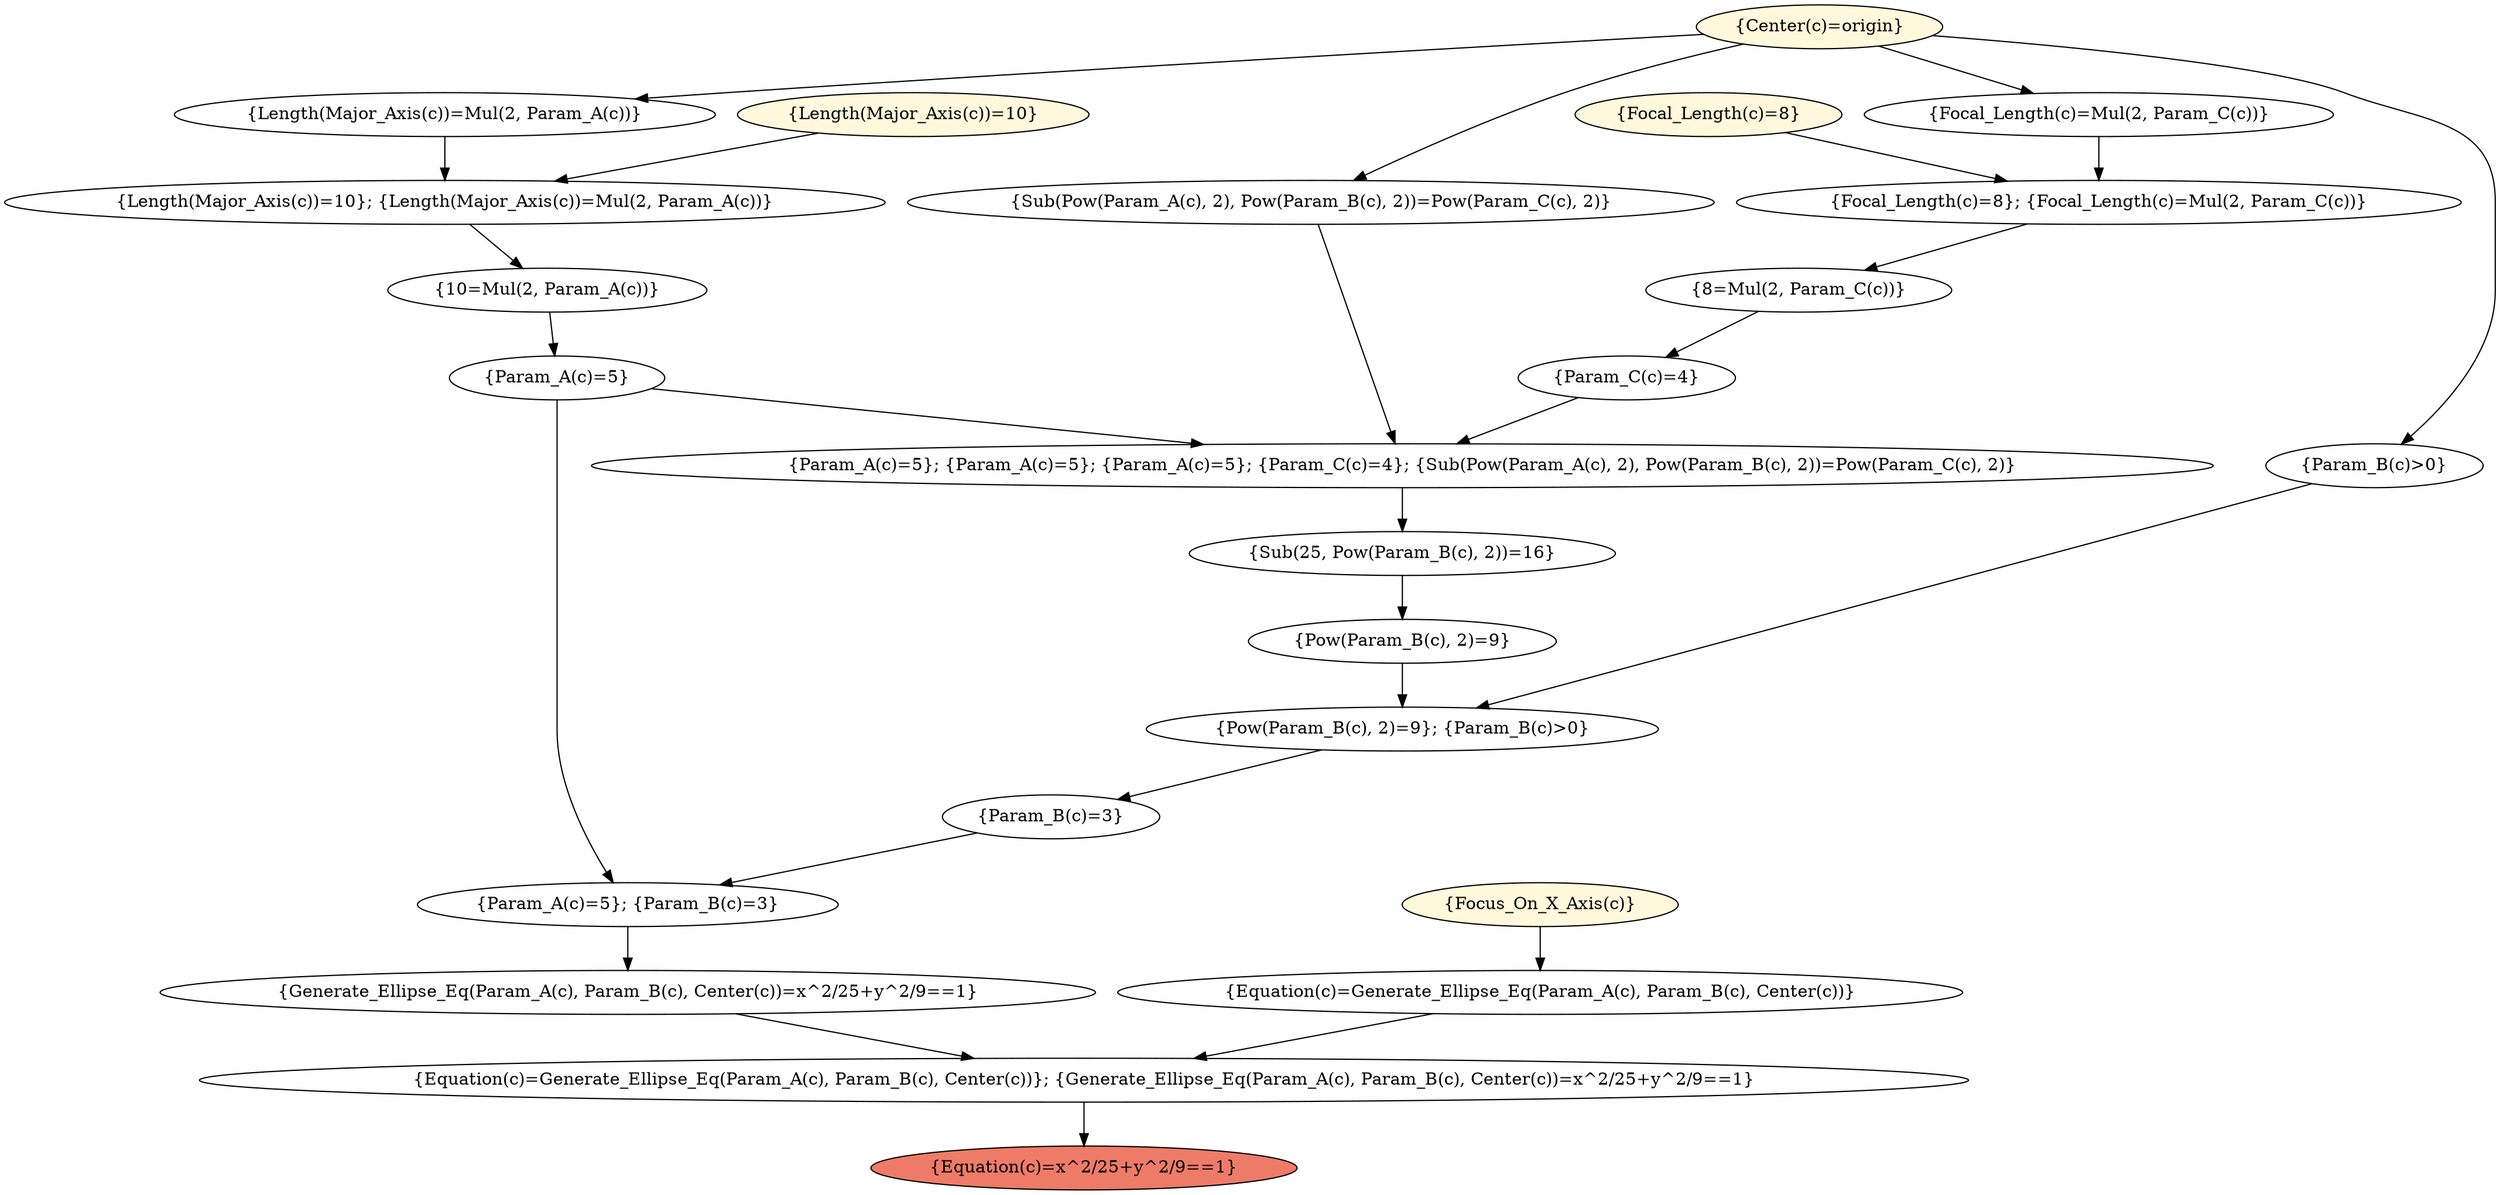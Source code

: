 digraph solving_process {
	graph [bb="0,0,1746.3,972"];
	node [label="\N"];
	"{Center(c)=origin}"	[fillcolor=cornsilk,
		height=0.5,
		pos="1271.3,954",
		style=filled,
		width=2.2937];
	"{Param_B(c)>0}"	[height=0.5,
		pos="1660.3,594",
		width=2.0946];
	"{Center(c)=origin}" -> "{Param_B(c)>0}"	[pos="e,1678.9,611.81 1347.8,947.01 1440.4,938.89 1590.2,922.77 1641.3,900 1697.1,875.07 1746.3,872.18 1746.3,811 1746.3,811 1746.3,811 \
1746.3,737 1746.3,690.45 1712,646.11 1686.8,619.73"];
	"{Sub(Pow(Param_A(c), 2), Pow(Param_B(c), 2))=Pow(Param_C(c), 2)}"	[height=0.5,
		pos="916.26,810",
		width=7.8809];
	"{Center(c)=origin}" -> "{Sub(Pow(Param_A(c), 2), Pow(Param_B(c), 2))=Pow(Param_C(c), 2)}"	[pos="e,946.51,828.29 1218.2,939.85 1182.4,930.32 1134.3,916.29 1093.3,900 1044.8,880.78 991.69,853.13 956.42,833.76"];
	"{Length(Major_Axis(c))=Mul(2, Param_A(c))}"	[height=0.5,
		pos="307.26,882",
		width=5.2934];
	"{Center(c)=origin}" -> "{Length(Major_Axis(c))=Mul(2, Param_A(c))}"	[pos="e,443.87,894.9 1192.9,947.97 1054.4,938.98 757.63,919.32 507.26,900 490.44,898.7 472.83,897.29 455.34,895.85"];
	"{Focal_Length(c)=Mul(2, Param_C(c))}"	[height=0.5,
		pos="1468.3,882",
		width=4.5541];
	"{Center(c)=origin}" -> "{Focal_Length(c)=Mul(2, Param_C(c))}"	[pos="e,1421.4,899.66 1313,938.15 1341.4,928.07 1379.4,914.59 1410.6,903.48"];
	"{Pow(Param_B(c), 2)=9}; {Param_B(c)>0}"	[height=0.5,
		pos="981.26,378",
		width=4.9238];
	"{Param_B(c)>0}" -> "{Pow(Param_B(c), 2)=9}; {Param_B(c)>0}"	[pos="e,1033.8,395.57 1616,579.04 1498.9,542.13 1180.7,441.85 1044.5,398.93"];
	"{Param_A(c)=5}; {Param_A(c)=5}; {Param_A(c)=5}; {Param_C(c)=4}; {Sub(Pow(Param_A(c), 2), Pow(Param_B(c), 2))=Pow(Param_C(c), 2)}"	[height=0.5,
		pos="981.26,594",
		width=15.658];
	"{Sub(Pow(Param_A(c), 2), Pow(Param_B(c), 2))=Pow(Param_C(c), 2)}" -> "{Param_A(c)=5}; {Param_A(c)=5}; {Param_A(c)=5}; {Param_C(c)=4}; {Sub(Pow(Param_A(c), 2), Pow(Param_B(c), 2))=Pow(Param_C(c), 2)}"	[pos="e,976.02,612.23 921.46,791.85 932.64,755.07 958.99,668.29 972.68,623.24"];
	"{Length(Major_Axis(c))=10}; {Length(Major_Axis(c))=Mul(2, Param_A(c))}"	[height=0.5,
		pos="307.26,810",
		width=8.5349];
	"{Length(Major_Axis(c))=Mul(2, Param_A(c))}" -> "{Length(Major_Axis(c))=10}; {Length(Major_Axis(c))=Mul(2, Param_A(c))}"	[pos="e,307.26,828.1 307.26,863.7 307.26,856.41 307.26,847.73 307.26,839.54"];
	"{Focal_Length(c)=8}; {Focal_Length(c)=Mul(2, Param_C(c))}"	[height=0.5,
		pos="1468.3,810",
		width=6.9426];
	"{Focal_Length(c)=Mul(2, Param_C(c))}" -> "{Focal_Length(c)=8}; {Focal_Length(c)=Mul(2, Param_C(c))}"	[pos="e,1468.3,828.1 1468.3,863.7 1468.3,856.41 1468.3,847.73 1468.3,839.54"];
	"{Focus_On_X_Axis(c)}"	[fillcolor=cornsilk,
		height=0.5,
		pos="1061.3,234",
		style=filled,
		width=2.8197];
	"{Equation(c)=Generate_Ellipse_Eq(Param_A(c), Param_B(c), Center(c))}"	[height=0.5,
		pos="1061.3,162",
		width=8.0373];
	"{Focus_On_X_Axis(c)}" -> "{Equation(c)=Generate_Ellipse_Eq(Param_A(c), Param_B(c), Center(c))}"	[pos="e,1061.3,180.1 1061.3,215.7 1061.3,208.41 1061.3,199.73 1061.3,191.54"];
	"{Equation(c)=Generate_Ellipse_Eq(Param_A(c), Param_B(c), Center(c))}; {Generate_Ellipse_Eq(Param_A(c), Param_B(c), Center(c))=x^\
2/25+y^2/9==1}"	[height=0.5,
		pos="750.26,90",
		width=16.596];
	"{Equation(c)=Generate_Ellipse_Eq(Param_A(c), Param_B(c), Center(c))}" -> "{Equation(c)=Generate_Ellipse_Eq(Param_A(c), Param_B(c), Center(c))}; {Generate_Ellipse_Eq(Param_A(c), Param_B(c), Center(c))=x^\
2/25+y^2/9==1}"	[pos="e,827.2,108.32 986.37,144.14 941.77,134.11 884.95,121.32 838.23,110.8"];
	"{Focal_Length(c)=8}"	[fillcolor=cornsilk,
		height=0.5,
		pos="1194.3,882",
		style=filled,
		width=2.5496];
	"{Focal_Length(c)=8}" -> "{Focal_Length(c)=8}; {Focal_Length(c)=Mul(2, Param_C(c))}"	[pos="e,1402.8,827.72 1248.7,867.09 1289.7,856.63 1346.3,842.16 1391.8,830.54"];
	"{8=Mul(2, Param_C(c))}"	[height=0.5,
		pos="1260.3,738",
		width=2.9761];
	"{Focal_Length(c)=8}; {Focal_Length(c)=Mul(2, Param_C(c))}" -> "{8=Mul(2, Param_C(c))}"	[pos="e,1306.8,754.67 1417.6,791.97 1387.4,781.79 1348.9,768.84 1317.6,758.29"];
	"{Param_C(c)=4}"	[height=0.5,
		pos="1140.3,666",
		width=2.0946];
	"{8=Mul(2, Param_C(c))}" -> "{Param_C(c)=4}"	[pos="e,1167.9,683.15 1231.5,720.23 1215.4,710.83 1195.1,699 1177.8,688.88"];
	"{Param_C(c)=4}" -> "{Param_A(c)=5}; {Param_A(c)=5}; {Param_A(c)=5}; {Param_C(c)=4}; {Sub(Pow(Param_A(c), 2), Pow(Param_B(c), 2))=Pow(Param_C(c), 2)}"	[pos="e,1020.8,612.42 1105.4,649.64 1083.6,640.07 1055.3,627.6 1031.2,616.99"];
	"{Length(Major_Axis(c))=10}"	[fillcolor=cornsilk,
		height=0.5,
		pos="638.26,882",
		style=filled,
		width=3.4026];
	"{Length(Major_Axis(c))=10}" -> "{Length(Major_Axis(c))=10}; {Length(Major_Axis(c))=Mul(2, Param_A(c))}"	[pos="e,386.89,827.84 570.47,866.67 520.66,856.13 452.45,841.71 397.95,830.18"];
	"{10=Mul(2, Param_A(c))}"	[height=0.5,
		pos="381.26,738",
		width=3.1182];
	"{Length(Major_Axis(c))=10}; {Length(Major_Axis(c))=Mul(2, Param_A(c))}" -> "{10=Mul(2, Param_A(c))}"	[pos="e,363.17,756.1 325.55,791.7 334.42,783.3 345.24,773.07 354.97,763.86"];
	"{Param_A(c)=5}"	[height=0.5,
		pos="389.26,666",
		width=2.1088];
	"{10=Mul(2, Param_A(c))}" -> "{Param_A(c)=5}"	[pos="e,387.3,684.1 383.23,719.7 384.07,712.41 385.06,703.73 385.99,695.54"];
	"{Param_A(c)=5}" -> "{Param_A(c)=5}; {Param_A(c)=5}; {Param_A(c)=5}; {Param_C(c)=4}; {Sub(Pow(Param_A(c), 2), Pow(Param_B(c), 2))=Pow(Param_C(c), 2)}"	[pos="e,838.64,611.86 456.01,657.11 545.52,646.52 707.1,627.42 827.49,613.18"];
	"{Param_A(c)=5}; {Param_B(c)=3}"	[height=0.5,
		pos="440.26,234",
		width=4.0423];
	"{Param_A(c)=5}" -> "{Param_A(c)=5}; {Param_B(c)=3}"	[pos="e,429.69,252.21 389.26,647.51 389.26,620.71 389.26,567.87 389.26,523 389.26,523 389.26,523 389.26,377 389.26,334.96 409.3,289.82 \
424.26,261.99"];
	"{Sub(25, Pow(Param_B(c), 2))=16}"	[height=0.5,
		pos="981.26,522",
		width=4.085];
	"{Param_A(c)=5}; {Param_A(c)=5}; {Param_A(c)=5}; {Param_C(c)=4}; {Sub(Pow(Param_A(c), 2), Pow(Param_B(c), 2))=Pow(Param_C(c), 2)}" -> "{Sub(25, Pow(Param_B(c), 2))=16}"	[pos="e,981.26,540.1 981.26,575.7 981.26,568.41 981.26,559.73 981.26,551.54"];
	"{Pow(Param_B(c), 2)=9}"	[height=0.5,
		pos="981.26,450",
		width=2.9903];
	"{Sub(25, Pow(Param_B(c), 2))=16}" -> "{Pow(Param_B(c), 2)=9}"	[pos="e,981.26,468.1 981.26,503.7 981.26,496.41 981.26,487.73 981.26,479.54"];
	"{Pow(Param_B(c), 2)=9}" -> "{Pow(Param_B(c), 2)=9}; {Param_B(c)>0}"	[pos="e,981.26,396.1 981.26,431.7 981.26,424.41 981.26,415.73 981.26,407.54"];
	"{Param_B(c)=3}"	[height=0.5,
		pos="736.26,306",
		width=2.0946];
	"{Pow(Param_B(c), 2)=9}; {Param_B(c)>0}" -> "{Param_B(c)=3}"	[pos="e,783.08,320.38 923.81,360.59 884.73,349.42 833.19,334.69 794.03,323.51"];
	"{Param_B(c)=3}" -> "{Param_A(c)=5}; {Param_B(c)=3}"	[pos="e,505.68,250.47 684.02,292.65 637.61,281.67 569.19,265.49 516.64,253.06"];
	"{Generate_Ellipse_Eq(Param_A(c), Param_B(c), Center(c))=x^2/25+y^2/9==1}"	[height=0.5,
		pos="440.26,162",
		width=8.7197];
	"{Param_A(c)=5}; {Param_B(c)=3}" -> "{Generate_Ellipse_Eq(Param_A(c), Param_B(c), Center(c))=x^2/25+y^2/9==1}"	[pos="e,440.26,180.1 440.26,215.7 440.26,208.41 440.26,199.73 440.26,191.54"];
	"{Generate_Ellipse_Eq(Param_A(c), Param_B(c), Center(c))=x^2/25+y^2/9==1}" -> "{Equation(c)=Generate_Ellipse_Eq(Param_A(c), Param_B(c), Center(c))}; {Generate_Ellipse_Eq(Param_A(c), Param_B(c), Center(c))=x^\
2/25+y^2/9==1}"	[pos="e,673.48,108.34 515.3,144.05 559.67,134.03 616.09,121.3 662.52,110.81"];
	"{Equation(c)=x^2/25+y^2/9==1}"	[fillcolor="#ee7b67",
		height=0.5,
		pos="750.26,18",
		style=filled,
		width=3.8149];
	"{Equation(c)=Generate_Ellipse_Eq(Param_A(c), Param_B(c), Center(c))}; {Generate_Ellipse_Eq(Param_A(c), Param_B(c), Center(c))=x^\
2/25+y^2/9==1}" -> "{Equation(c)=x^2/25+y^2/9==1}"	[pos="e,750.26,36.104 750.26,71.697 750.26,64.407 750.26,55.726 750.26,47.536"];
}
